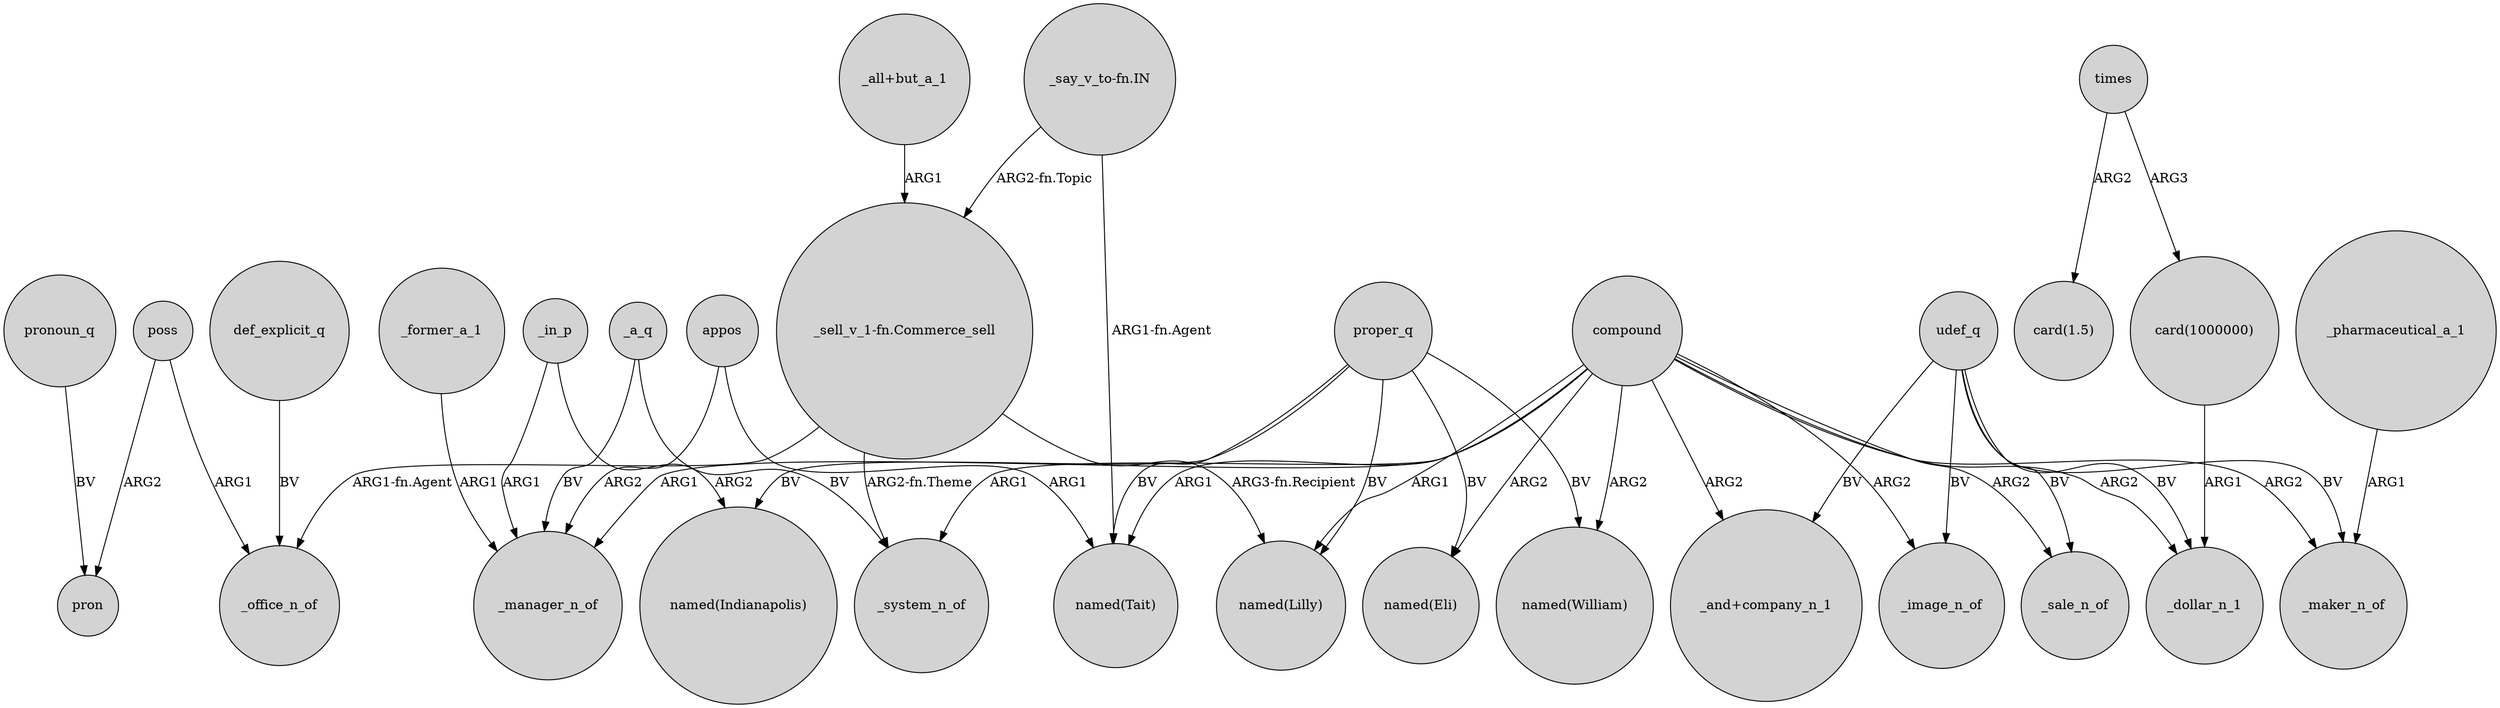 digraph {
	node [shape=circle style=filled]
	"card(1000000)" -> _dollar_n_1 [label=ARG1]
	compound -> _manager_n_of [label=ARG1]
	_in_p -> "named(Indianapolis)" [label=ARG2]
	poss -> pron [label=ARG2]
	appos -> "named(Tait)" [label=ARG1]
	_former_a_1 -> _manager_n_of [label=ARG1]
	compound -> _system_n_of [label=ARG1]
	times -> "card(1.5)" [label=ARG2]
	compound -> _image_n_of [label=ARG2]
	def_explicit_q -> _office_n_of [label=BV]
	compound -> "named(Lilly)" [label=ARG1]
	compound -> _maker_n_of [label=ARG2]
	"_sell_v_1-fn.Commerce_sell" -> _office_n_of [label="ARG1-fn.Agent"]
	_pharmaceutical_a_1 -> _maker_n_of [label=ARG1]
	proper_q -> "named(Tait)" [label=BV]
	"_say_v_to-fn.IN" -> "named(Tait)" [label="ARG1-fn.Agent"]
	compound -> "named(Eli)" [label=ARG2]
	"_say_v_to-fn.IN" -> "_sell_v_1-fn.Commerce_sell" [label="ARG2-fn.Topic"]
	pronoun_q -> pron [label=BV]
	compound -> _sale_n_of [label=ARG2]
	compound -> "named(William)" [label=ARG2]
	proper_q -> "named(Indianapolis)" [label=BV]
	proper_q -> "named(Lilly)" [label=BV]
	"_all+but_a_1" -> "_sell_v_1-fn.Commerce_sell" [label=ARG1]
	compound -> "_and+company_n_1" [label=ARG2]
	times -> "card(1000000)" [label=ARG3]
	_in_p -> _manager_n_of [label=ARG1]
	"_sell_v_1-fn.Commerce_sell" -> "named(Lilly)" [label="ARG3-fn.Recipient"]
	udef_q -> _maker_n_of [label=BV]
	poss -> _office_n_of [label=ARG1]
	proper_q -> "named(Eli)" [label=BV]
	_a_q -> _manager_n_of [label=BV]
	udef_q -> _sale_n_of [label=BV]
	_a_q -> _system_n_of [label=BV]
	"_sell_v_1-fn.Commerce_sell" -> _system_n_of [label="ARG2-fn.Theme"]
	udef_q -> _image_n_of [label=BV]
	udef_q -> "_and+company_n_1" [label=BV]
	udef_q -> _dollar_n_1 [label=BV]
	compound -> _dollar_n_1 [label=ARG2]
	appos -> _manager_n_of [label=ARG2]
	compound -> "named(Tait)" [label=ARG1]
	proper_q -> "named(William)" [label=BV]
}
